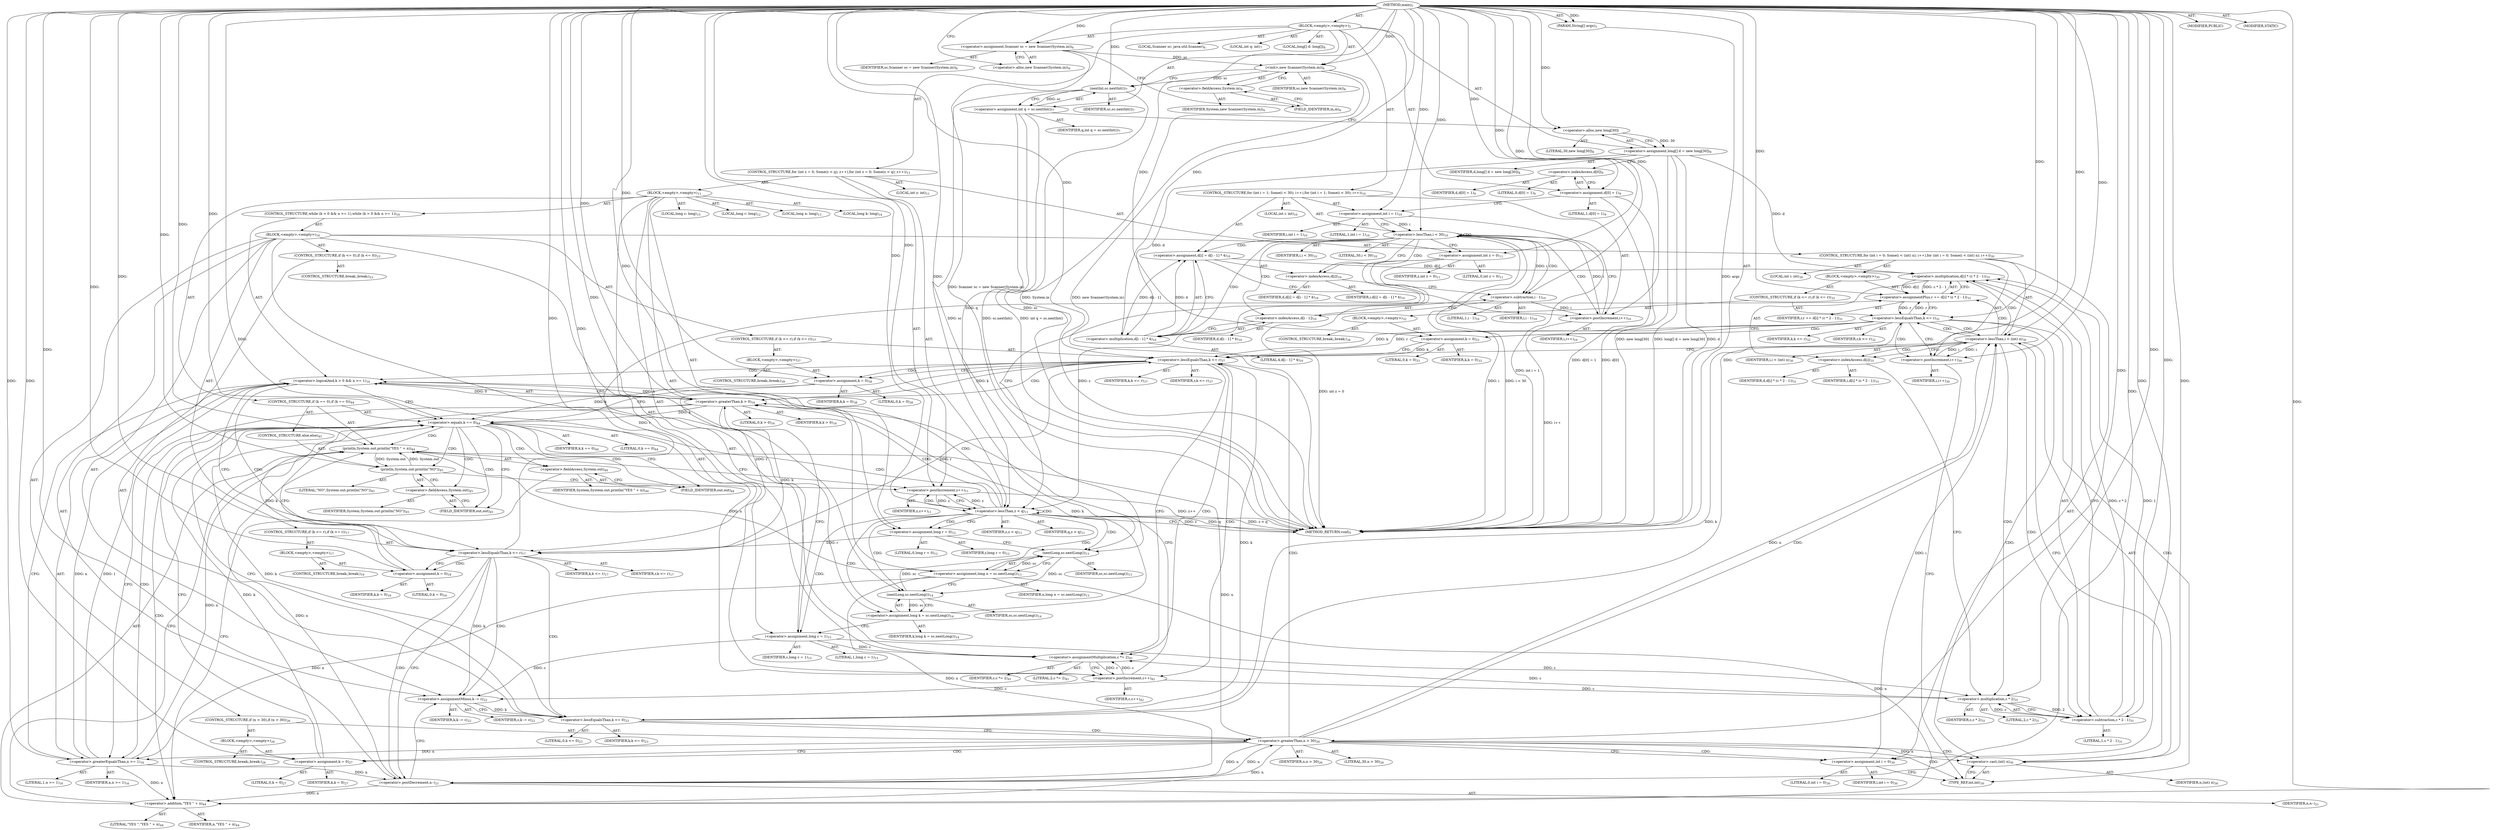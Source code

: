 digraph "main" {  
"19" [label = <(METHOD,main)<SUB>5</SUB>> ]
"20" [label = <(PARAM,String[] args)<SUB>5</SUB>> ]
"21" [label = <(BLOCK,&lt;empty&gt;,&lt;empty&gt;)<SUB>5</SUB>> ]
"4" [label = <(LOCAL,Scanner sc: java.util.Scanner)<SUB>6</SUB>> ]
"22" [label = <(&lt;operator&gt;.assignment,Scanner sc = new Scanner(System.in))<SUB>6</SUB>> ]
"23" [label = <(IDENTIFIER,sc,Scanner sc = new Scanner(System.in))<SUB>6</SUB>> ]
"24" [label = <(&lt;operator&gt;.alloc,new Scanner(System.in))<SUB>6</SUB>> ]
"25" [label = <(&lt;init&gt;,new Scanner(System.in))<SUB>6</SUB>> ]
"3" [label = <(IDENTIFIER,sc,new Scanner(System.in))<SUB>6</SUB>> ]
"26" [label = <(&lt;operator&gt;.fieldAccess,System.in)<SUB>6</SUB>> ]
"27" [label = <(IDENTIFIER,System,new Scanner(System.in))<SUB>6</SUB>> ]
"28" [label = <(FIELD_IDENTIFIER,in,in)<SUB>6</SUB>> ]
"29" [label = <(LOCAL,int q: int)<SUB>7</SUB>> ]
"30" [label = <(&lt;operator&gt;.assignment,int q = sc.nextInt())<SUB>7</SUB>> ]
"31" [label = <(IDENTIFIER,q,int q = sc.nextInt())<SUB>7</SUB>> ]
"32" [label = <(nextInt,sc.nextInt())<SUB>7</SUB>> ]
"33" [label = <(IDENTIFIER,sc,sc.nextInt())<SUB>7</SUB>> ]
"34" [label = <(LOCAL,long[] d: long[])<SUB>8</SUB>> ]
"35" [label = <(&lt;operator&gt;.assignment,long[] d = new long[30])<SUB>8</SUB>> ]
"36" [label = <(IDENTIFIER,d,long[] d = new long[30])<SUB>8</SUB>> ]
"37" [label = <(&lt;operator&gt;.alloc,new long[30])> ]
"38" [label = <(LITERAL,30,new long[30])<SUB>8</SUB>> ]
"39" [label = <(&lt;operator&gt;.assignment,d[0] = 1)<SUB>9</SUB>> ]
"40" [label = <(&lt;operator&gt;.indexAccess,d[0])<SUB>9</SUB>> ]
"41" [label = <(IDENTIFIER,d,d[0] = 1)<SUB>9</SUB>> ]
"42" [label = <(LITERAL,0,d[0] = 1)<SUB>9</SUB>> ]
"43" [label = <(LITERAL,1,d[0] = 1)<SUB>9</SUB>> ]
"44" [label = <(CONTROL_STRUCTURE,for (int i = 1; Some(i &lt; 30); i++),for (int i = 1; Some(i &lt; 30); i++))<SUB>10</SUB>> ]
"45" [label = <(LOCAL,int i: int)<SUB>10</SUB>> ]
"46" [label = <(&lt;operator&gt;.assignment,int i = 1)<SUB>10</SUB>> ]
"47" [label = <(IDENTIFIER,i,int i = 1)<SUB>10</SUB>> ]
"48" [label = <(LITERAL,1,int i = 1)<SUB>10</SUB>> ]
"49" [label = <(&lt;operator&gt;.lessThan,i &lt; 30)<SUB>10</SUB>> ]
"50" [label = <(IDENTIFIER,i,i &lt; 30)<SUB>10</SUB>> ]
"51" [label = <(LITERAL,30,i &lt; 30)<SUB>10</SUB>> ]
"52" [label = <(&lt;operator&gt;.postIncrement,i++)<SUB>10</SUB>> ]
"53" [label = <(IDENTIFIER,i,i++)<SUB>10</SUB>> ]
"54" [label = <(&lt;operator&gt;.assignment,d[i] = d[i - 1] * 4)<SUB>10</SUB>> ]
"55" [label = <(&lt;operator&gt;.indexAccess,d[i])<SUB>10</SUB>> ]
"56" [label = <(IDENTIFIER,d,d[i] = d[i - 1] * 4)<SUB>10</SUB>> ]
"57" [label = <(IDENTIFIER,i,d[i] = d[i - 1] * 4)<SUB>10</SUB>> ]
"58" [label = <(&lt;operator&gt;.multiplication,d[i - 1] * 4)<SUB>10</SUB>> ]
"59" [label = <(&lt;operator&gt;.indexAccess,d[i - 1])<SUB>10</SUB>> ]
"60" [label = <(IDENTIFIER,d,d[i - 1] * 4)<SUB>10</SUB>> ]
"61" [label = <(&lt;operator&gt;.subtraction,i - 1)<SUB>10</SUB>> ]
"62" [label = <(IDENTIFIER,i,i - 1)<SUB>10</SUB>> ]
"63" [label = <(LITERAL,1,i - 1)<SUB>10</SUB>> ]
"64" [label = <(LITERAL,4,d[i - 1] * 4)<SUB>10</SUB>> ]
"65" [label = <(CONTROL_STRUCTURE,for (int z = 0; Some(z &lt; q); z++),for (int z = 0; Some(z &lt; q); z++))<SUB>11</SUB>> ]
"66" [label = <(LOCAL,int z: int)<SUB>11</SUB>> ]
"67" [label = <(&lt;operator&gt;.assignment,int z = 0)<SUB>11</SUB>> ]
"68" [label = <(IDENTIFIER,z,int z = 0)<SUB>11</SUB>> ]
"69" [label = <(LITERAL,0,int z = 0)<SUB>11</SUB>> ]
"70" [label = <(&lt;operator&gt;.lessThan,z &lt; q)<SUB>11</SUB>> ]
"71" [label = <(IDENTIFIER,z,z &lt; q)<SUB>11</SUB>> ]
"72" [label = <(IDENTIFIER,q,z &lt; q)<SUB>11</SUB>> ]
"73" [label = <(&lt;operator&gt;.postIncrement,z++)<SUB>11</SUB>> ]
"74" [label = <(IDENTIFIER,z,z++)<SUB>11</SUB>> ]
"75" [label = <(BLOCK,&lt;empty&gt;,&lt;empty&gt;)<SUB>11</SUB>> ]
"76" [label = <(LOCAL,long r: long)<SUB>12</SUB>> ]
"77" [label = <(&lt;operator&gt;.assignment,long r = 0)<SUB>12</SUB>> ]
"78" [label = <(IDENTIFIER,r,long r = 0)<SUB>12</SUB>> ]
"79" [label = <(LITERAL,0,long r = 0)<SUB>12</SUB>> ]
"80" [label = <(LOCAL,long n: long)<SUB>13</SUB>> ]
"81" [label = <(&lt;operator&gt;.assignment,long n = sc.nextLong())<SUB>13</SUB>> ]
"82" [label = <(IDENTIFIER,n,long n = sc.nextLong())<SUB>13</SUB>> ]
"83" [label = <(nextLong,sc.nextLong())<SUB>13</SUB>> ]
"84" [label = <(IDENTIFIER,sc,sc.nextLong())<SUB>13</SUB>> ]
"85" [label = <(LOCAL,long k: long)<SUB>14</SUB>> ]
"86" [label = <(&lt;operator&gt;.assignment,long k = sc.nextLong())<SUB>14</SUB>> ]
"87" [label = <(IDENTIFIER,k,long k = sc.nextLong())<SUB>14</SUB>> ]
"88" [label = <(nextLong,sc.nextLong())<SUB>14</SUB>> ]
"89" [label = <(IDENTIFIER,sc,sc.nextLong())<SUB>14</SUB>> ]
"90" [label = <(LOCAL,long c: long)<SUB>15</SUB>> ]
"91" [label = <(&lt;operator&gt;.assignment,long c = 1)<SUB>15</SUB>> ]
"92" [label = <(IDENTIFIER,c,long c = 1)<SUB>15</SUB>> ]
"93" [label = <(LITERAL,1,long c = 1)<SUB>15</SUB>> ]
"94" [label = <(CONTROL_STRUCTURE,while (k &gt; 0 &amp;&amp; n &gt;= 1),while (k &gt; 0 &amp;&amp; n &gt;= 1))<SUB>16</SUB>> ]
"95" [label = <(&lt;operator&gt;.logicalAnd,k &gt; 0 &amp;&amp; n &gt;= 1)<SUB>16</SUB>> ]
"96" [label = <(&lt;operator&gt;.greaterThan,k &gt; 0)<SUB>16</SUB>> ]
"97" [label = <(IDENTIFIER,k,k &gt; 0)<SUB>16</SUB>> ]
"98" [label = <(LITERAL,0,k &gt; 0)<SUB>16</SUB>> ]
"99" [label = <(&lt;operator&gt;.greaterEqualsThan,n &gt;= 1)<SUB>16</SUB>> ]
"100" [label = <(IDENTIFIER,n,n &gt;= 1)<SUB>16</SUB>> ]
"101" [label = <(LITERAL,1,n &gt;= 1)<SUB>16</SUB>> ]
"102" [label = <(BLOCK,&lt;empty&gt;,&lt;empty&gt;)<SUB>16</SUB>> ]
"103" [label = <(CONTROL_STRUCTURE,if (k &lt;= r),if (k &lt;= r))<SUB>17</SUB>> ]
"104" [label = <(&lt;operator&gt;.lessEqualsThan,k &lt;= r)<SUB>17</SUB>> ]
"105" [label = <(IDENTIFIER,k,k &lt;= r)<SUB>17</SUB>> ]
"106" [label = <(IDENTIFIER,r,k &lt;= r)<SUB>17</SUB>> ]
"107" [label = <(BLOCK,&lt;empty&gt;,&lt;empty&gt;)<SUB>17</SUB>> ]
"108" [label = <(&lt;operator&gt;.assignment,k = 0)<SUB>18</SUB>> ]
"109" [label = <(IDENTIFIER,k,k = 0)<SUB>18</SUB>> ]
"110" [label = <(LITERAL,0,k = 0)<SUB>18</SUB>> ]
"111" [label = <(CONTROL_STRUCTURE,break;,break;)<SUB>19</SUB>> ]
"112" [label = <(&lt;operator&gt;.postDecrement,n--)<SUB>21</SUB>> ]
"113" [label = <(IDENTIFIER,n,n--)<SUB>21</SUB>> ]
"114" [label = <(&lt;operator&gt;.assignmentMinus,k -= c)<SUB>22</SUB>> ]
"115" [label = <(IDENTIFIER,k,k -= c)<SUB>22</SUB>> ]
"116" [label = <(IDENTIFIER,c,k -= c)<SUB>22</SUB>> ]
"117" [label = <(CONTROL_STRUCTURE,if (k &lt;= 0),if (k &lt;= 0))<SUB>23</SUB>> ]
"118" [label = <(&lt;operator&gt;.lessEqualsThan,k &lt;= 0)<SUB>23</SUB>> ]
"119" [label = <(IDENTIFIER,k,k &lt;= 0)<SUB>23</SUB>> ]
"120" [label = <(LITERAL,0,k &lt;= 0)<SUB>23</SUB>> ]
"121" [label = <(CONTROL_STRUCTURE,break;,break;)<SUB>23</SUB>> ]
"122" [label = <(CONTROL_STRUCTURE,if (n &gt; 30),if (n &gt; 30))<SUB>26</SUB>> ]
"123" [label = <(&lt;operator&gt;.greaterThan,n &gt; 30)<SUB>26</SUB>> ]
"124" [label = <(IDENTIFIER,n,n &gt; 30)<SUB>26</SUB>> ]
"125" [label = <(LITERAL,30,n &gt; 30)<SUB>26</SUB>> ]
"126" [label = <(BLOCK,&lt;empty&gt;,&lt;empty&gt;)<SUB>26</SUB>> ]
"127" [label = <(&lt;operator&gt;.assignment,k = 0)<SUB>27</SUB>> ]
"128" [label = <(IDENTIFIER,k,k = 0)<SUB>27</SUB>> ]
"129" [label = <(LITERAL,0,k = 0)<SUB>27</SUB>> ]
"130" [label = <(CONTROL_STRUCTURE,break;,break;)<SUB>28</SUB>> ]
"131" [label = <(CONTROL_STRUCTURE,for (int i = 0; Some(i &lt; (int) n); i++),for (int i = 0; Some(i &lt; (int) n); i++))<SUB>30</SUB>> ]
"132" [label = <(LOCAL,int i: int)<SUB>30</SUB>> ]
"133" [label = <(&lt;operator&gt;.assignment,int i = 0)<SUB>30</SUB>> ]
"134" [label = <(IDENTIFIER,i,int i = 0)<SUB>30</SUB>> ]
"135" [label = <(LITERAL,0,int i = 0)<SUB>30</SUB>> ]
"136" [label = <(&lt;operator&gt;.lessThan,i &lt; (int) n)<SUB>30</SUB>> ]
"137" [label = <(IDENTIFIER,i,i &lt; (int) n)<SUB>30</SUB>> ]
"138" [label = <(&lt;operator&gt;.cast,(int) n)<SUB>30</SUB>> ]
"139" [label = <(TYPE_REF,int,int)<SUB>30</SUB>> ]
"140" [label = <(IDENTIFIER,n,(int) n)<SUB>30</SUB>> ]
"141" [label = <(&lt;operator&gt;.postIncrement,i++)<SUB>30</SUB>> ]
"142" [label = <(IDENTIFIER,i,i++)<SUB>30</SUB>> ]
"143" [label = <(BLOCK,&lt;empty&gt;,&lt;empty&gt;)<SUB>30</SUB>> ]
"144" [label = <(&lt;operator&gt;.assignmentPlus,r += d[i] * (c * 2 - 1))<SUB>31</SUB>> ]
"145" [label = <(IDENTIFIER,r,r += d[i] * (c * 2 - 1))<SUB>31</SUB>> ]
"146" [label = <(&lt;operator&gt;.multiplication,d[i] * (c * 2 - 1))<SUB>31</SUB>> ]
"147" [label = <(&lt;operator&gt;.indexAccess,d[i])<SUB>31</SUB>> ]
"148" [label = <(IDENTIFIER,d,d[i] * (c * 2 - 1))<SUB>31</SUB>> ]
"149" [label = <(IDENTIFIER,i,d[i] * (c * 2 - 1))<SUB>31</SUB>> ]
"150" [label = <(&lt;operator&gt;.subtraction,c * 2 - 1)<SUB>31</SUB>> ]
"151" [label = <(&lt;operator&gt;.multiplication,c * 2)<SUB>31</SUB>> ]
"152" [label = <(IDENTIFIER,c,c * 2)<SUB>31</SUB>> ]
"153" [label = <(LITERAL,2,c * 2)<SUB>31</SUB>> ]
"154" [label = <(LITERAL,1,c * 2 - 1)<SUB>31</SUB>> ]
"155" [label = <(CONTROL_STRUCTURE,if (k &lt;= r),if (k &lt;= r))<SUB>32</SUB>> ]
"156" [label = <(&lt;operator&gt;.lessEqualsThan,k &lt;= r)<SUB>32</SUB>> ]
"157" [label = <(IDENTIFIER,k,k &lt;= r)<SUB>32</SUB>> ]
"158" [label = <(IDENTIFIER,r,k &lt;= r)<SUB>32</SUB>> ]
"159" [label = <(BLOCK,&lt;empty&gt;,&lt;empty&gt;)<SUB>32</SUB>> ]
"160" [label = <(&lt;operator&gt;.assignment,k = 0)<SUB>33</SUB>> ]
"161" [label = <(IDENTIFIER,k,k = 0)<SUB>33</SUB>> ]
"162" [label = <(LITERAL,0,k = 0)<SUB>33</SUB>> ]
"163" [label = <(CONTROL_STRUCTURE,break;,break;)<SUB>34</SUB>> ]
"164" [label = <(CONTROL_STRUCTURE,if (k &lt;= r),if (k &lt;= r))<SUB>37</SUB>> ]
"165" [label = <(&lt;operator&gt;.lessEqualsThan,k &lt;= r)<SUB>37</SUB>> ]
"166" [label = <(IDENTIFIER,k,k &lt;= r)<SUB>37</SUB>> ]
"167" [label = <(IDENTIFIER,r,k &lt;= r)<SUB>37</SUB>> ]
"168" [label = <(BLOCK,&lt;empty&gt;,&lt;empty&gt;)<SUB>37</SUB>> ]
"169" [label = <(&lt;operator&gt;.assignment,k = 0)<SUB>38</SUB>> ]
"170" [label = <(IDENTIFIER,k,k = 0)<SUB>38</SUB>> ]
"171" [label = <(LITERAL,0,k = 0)<SUB>38</SUB>> ]
"172" [label = <(CONTROL_STRUCTURE,break;,break;)<SUB>39</SUB>> ]
"173" [label = <(&lt;operator&gt;.assignmentMultiplication,c *= 2)<SUB>41</SUB>> ]
"174" [label = <(IDENTIFIER,c,c *= 2)<SUB>41</SUB>> ]
"175" [label = <(LITERAL,2,c *= 2)<SUB>41</SUB>> ]
"176" [label = <(&lt;operator&gt;.postIncrement,c++)<SUB>42</SUB>> ]
"177" [label = <(IDENTIFIER,c,c++)<SUB>42</SUB>> ]
"178" [label = <(CONTROL_STRUCTURE,if (k == 0),if (k == 0))<SUB>44</SUB>> ]
"179" [label = <(&lt;operator&gt;.equals,k == 0)<SUB>44</SUB>> ]
"180" [label = <(IDENTIFIER,k,k == 0)<SUB>44</SUB>> ]
"181" [label = <(LITERAL,0,k == 0)<SUB>44</SUB>> ]
"182" [label = <(println,System.out.println(&quot;YES &quot; + n))<SUB>44</SUB>> ]
"183" [label = <(&lt;operator&gt;.fieldAccess,System.out)<SUB>44</SUB>> ]
"184" [label = <(IDENTIFIER,System,System.out.println(&quot;YES &quot; + n))<SUB>44</SUB>> ]
"185" [label = <(FIELD_IDENTIFIER,out,out)<SUB>44</SUB>> ]
"186" [label = <(&lt;operator&gt;.addition,&quot;YES &quot; + n)<SUB>44</SUB>> ]
"187" [label = <(LITERAL,&quot;YES &quot;,&quot;YES &quot; + n)<SUB>44</SUB>> ]
"188" [label = <(IDENTIFIER,n,&quot;YES &quot; + n)<SUB>44</SUB>> ]
"189" [label = <(CONTROL_STRUCTURE,else,else)<SUB>45</SUB>> ]
"190" [label = <(println,System.out.println(&quot;NO&quot;))<SUB>45</SUB>> ]
"191" [label = <(&lt;operator&gt;.fieldAccess,System.out)<SUB>45</SUB>> ]
"192" [label = <(IDENTIFIER,System,System.out.println(&quot;NO&quot;))<SUB>45</SUB>> ]
"193" [label = <(FIELD_IDENTIFIER,out,out)<SUB>45</SUB>> ]
"194" [label = <(LITERAL,&quot;NO&quot;,System.out.println(&quot;NO&quot;))<SUB>45</SUB>> ]
"195" [label = <(MODIFIER,PUBLIC)> ]
"196" [label = <(MODIFIER,STATIC)> ]
"197" [label = <(METHOD_RETURN,void)<SUB>5</SUB>> ]
  "19" -> "20"  [ label = "AST: "] 
  "19" -> "21"  [ label = "AST: "] 
  "19" -> "195"  [ label = "AST: "] 
  "19" -> "196"  [ label = "AST: "] 
  "19" -> "197"  [ label = "AST: "] 
  "21" -> "4"  [ label = "AST: "] 
  "21" -> "22"  [ label = "AST: "] 
  "21" -> "25"  [ label = "AST: "] 
  "21" -> "29"  [ label = "AST: "] 
  "21" -> "30"  [ label = "AST: "] 
  "21" -> "34"  [ label = "AST: "] 
  "21" -> "35"  [ label = "AST: "] 
  "21" -> "39"  [ label = "AST: "] 
  "21" -> "44"  [ label = "AST: "] 
  "21" -> "65"  [ label = "AST: "] 
  "22" -> "23"  [ label = "AST: "] 
  "22" -> "24"  [ label = "AST: "] 
  "25" -> "3"  [ label = "AST: "] 
  "25" -> "26"  [ label = "AST: "] 
  "26" -> "27"  [ label = "AST: "] 
  "26" -> "28"  [ label = "AST: "] 
  "30" -> "31"  [ label = "AST: "] 
  "30" -> "32"  [ label = "AST: "] 
  "32" -> "33"  [ label = "AST: "] 
  "35" -> "36"  [ label = "AST: "] 
  "35" -> "37"  [ label = "AST: "] 
  "37" -> "38"  [ label = "AST: "] 
  "39" -> "40"  [ label = "AST: "] 
  "39" -> "43"  [ label = "AST: "] 
  "40" -> "41"  [ label = "AST: "] 
  "40" -> "42"  [ label = "AST: "] 
  "44" -> "45"  [ label = "AST: "] 
  "44" -> "46"  [ label = "AST: "] 
  "44" -> "49"  [ label = "AST: "] 
  "44" -> "52"  [ label = "AST: "] 
  "44" -> "54"  [ label = "AST: "] 
  "46" -> "47"  [ label = "AST: "] 
  "46" -> "48"  [ label = "AST: "] 
  "49" -> "50"  [ label = "AST: "] 
  "49" -> "51"  [ label = "AST: "] 
  "52" -> "53"  [ label = "AST: "] 
  "54" -> "55"  [ label = "AST: "] 
  "54" -> "58"  [ label = "AST: "] 
  "55" -> "56"  [ label = "AST: "] 
  "55" -> "57"  [ label = "AST: "] 
  "58" -> "59"  [ label = "AST: "] 
  "58" -> "64"  [ label = "AST: "] 
  "59" -> "60"  [ label = "AST: "] 
  "59" -> "61"  [ label = "AST: "] 
  "61" -> "62"  [ label = "AST: "] 
  "61" -> "63"  [ label = "AST: "] 
  "65" -> "66"  [ label = "AST: "] 
  "65" -> "67"  [ label = "AST: "] 
  "65" -> "70"  [ label = "AST: "] 
  "65" -> "73"  [ label = "AST: "] 
  "65" -> "75"  [ label = "AST: "] 
  "67" -> "68"  [ label = "AST: "] 
  "67" -> "69"  [ label = "AST: "] 
  "70" -> "71"  [ label = "AST: "] 
  "70" -> "72"  [ label = "AST: "] 
  "73" -> "74"  [ label = "AST: "] 
  "75" -> "76"  [ label = "AST: "] 
  "75" -> "77"  [ label = "AST: "] 
  "75" -> "80"  [ label = "AST: "] 
  "75" -> "81"  [ label = "AST: "] 
  "75" -> "85"  [ label = "AST: "] 
  "75" -> "86"  [ label = "AST: "] 
  "75" -> "90"  [ label = "AST: "] 
  "75" -> "91"  [ label = "AST: "] 
  "75" -> "94"  [ label = "AST: "] 
  "75" -> "178"  [ label = "AST: "] 
  "77" -> "78"  [ label = "AST: "] 
  "77" -> "79"  [ label = "AST: "] 
  "81" -> "82"  [ label = "AST: "] 
  "81" -> "83"  [ label = "AST: "] 
  "83" -> "84"  [ label = "AST: "] 
  "86" -> "87"  [ label = "AST: "] 
  "86" -> "88"  [ label = "AST: "] 
  "88" -> "89"  [ label = "AST: "] 
  "91" -> "92"  [ label = "AST: "] 
  "91" -> "93"  [ label = "AST: "] 
  "94" -> "95"  [ label = "AST: "] 
  "94" -> "102"  [ label = "AST: "] 
  "95" -> "96"  [ label = "AST: "] 
  "95" -> "99"  [ label = "AST: "] 
  "96" -> "97"  [ label = "AST: "] 
  "96" -> "98"  [ label = "AST: "] 
  "99" -> "100"  [ label = "AST: "] 
  "99" -> "101"  [ label = "AST: "] 
  "102" -> "103"  [ label = "AST: "] 
  "102" -> "112"  [ label = "AST: "] 
  "102" -> "114"  [ label = "AST: "] 
  "102" -> "117"  [ label = "AST: "] 
  "102" -> "122"  [ label = "AST: "] 
  "102" -> "131"  [ label = "AST: "] 
  "102" -> "164"  [ label = "AST: "] 
  "102" -> "173"  [ label = "AST: "] 
  "102" -> "176"  [ label = "AST: "] 
  "103" -> "104"  [ label = "AST: "] 
  "103" -> "107"  [ label = "AST: "] 
  "104" -> "105"  [ label = "AST: "] 
  "104" -> "106"  [ label = "AST: "] 
  "107" -> "108"  [ label = "AST: "] 
  "107" -> "111"  [ label = "AST: "] 
  "108" -> "109"  [ label = "AST: "] 
  "108" -> "110"  [ label = "AST: "] 
  "112" -> "113"  [ label = "AST: "] 
  "114" -> "115"  [ label = "AST: "] 
  "114" -> "116"  [ label = "AST: "] 
  "117" -> "118"  [ label = "AST: "] 
  "117" -> "121"  [ label = "AST: "] 
  "118" -> "119"  [ label = "AST: "] 
  "118" -> "120"  [ label = "AST: "] 
  "122" -> "123"  [ label = "AST: "] 
  "122" -> "126"  [ label = "AST: "] 
  "123" -> "124"  [ label = "AST: "] 
  "123" -> "125"  [ label = "AST: "] 
  "126" -> "127"  [ label = "AST: "] 
  "126" -> "130"  [ label = "AST: "] 
  "127" -> "128"  [ label = "AST: "] 
  "127" -> "129"  [ label = "AST: "] 
  "131" -> "132"  [ label = "AST: "] 
  "131" -> "133"  [ label = "AST: "] 
  "131" -> "136"  [ label = "AST: "] 
  "131" -> "141"  [ label = "AST: "] 
  "131" -> "143"  [ label = "AST: "] 
  "133" -> "134"  [ label = "AST: "] 
  "133" -> "135"  [ label = "AST: "] 
  "136" -> "137"  [ label = "AST: "] 
  "136" -> "138"  [ label = "AST: "] 
  "138" -> "139"  [ label = "AST: "] 
  "138" -> "140"  [ label = "AST: "] 
  "141" -> "142"  [ label = "AST: "] 
  "143" -> "144"  [ label = "AST: "] 
  "143" -> "155"  [ label = "AST: "] 
  "144" -> "145"  [ label = "AST: "] 
  "144" -> "146"  [ label = "AST: "] 
  "146" -> "147"  [ label = "AST: "] 
  "146" -> "150"  [ label = "AST: "] 
  "147" -> "148"  [ label = "AST: "] 
  "147" -> "149"  [ label = "AST: "] 
  "150" -> "151"  [ label = "AST: "] 
  "150" -> "154"  [ label = "AST: "] 
  "151" -> "152"  [ label = "AST: "] 
  "151" -> "153"  [ label = "AST: "] 
  "155" -> "156"  [ label = "AST: "] 
  "155" -> "159"  [ label = "AST: "] 
  "156" -> "157"  [ label = "AST: "] 
  "156" -> "158"  [ label = "AST: "] 
  "159" -> "160"  [ label = "AST: "] 
  "159" -> "163"  [ label = "AST: "] 
  "160" -> "161"  [ label = "AST: "] 
  "160" -> "162"  [ label = "AST: "] 
  "164" -> "165"  [ label = "AST: "] 
  "164" -> "168"  [ label = "AST: "] 
  "165" -> "166"  [ label = "AST: "] 
  "165" -> "167"  [ label = "AST: "] 
  "168" -> "169"  [ label = "AST: "] 
  "168" -> "172"  [ label = "AST: "] 
  "169" -> "170"  [ label = "AST: "] 
  "169" -> "171"  [ label = "AST: "] 
  "173" -> "174"  [ label = "AST: "] 
  "173" -> "175"  [ label = "AST: "] 
  "176" -> "177"  [ label = "AST: "] 
  "178" -> "179"  [ label = "AST: "] 
  "178" -> "182"  [ label = "AST: "] 
  "178" -> "189"  [ label = "AST: "] 
  "179" -> "180"  [ label = "AST: "] 
  "179" -> "181"  [ label = "AST: "] 
  "182" -> "183"  [ label = "AST: "] 
  "182" -> "186"  [ label = "AST: "] 
  "183" -> "184"  [ label = "AST: "] 
  "183" -> "185"  [ label = "AST: "] 
  "186" -> "187"  [ label = "AST: "] 
  "186" -> "188"  [ label = "AST: "] 
  "189" -> "190"  [ label = "AST: "] 
  "190" -> "191"  [ label = "AST: "] 
  "190" -> "194"  [ label = "AST: "] 
  "191" -> "192"  [ label = "AST: "] 
  "191" -> "193"  [ label = "AST: "] 
  "22" -> "28"  [ label = "CFG: "] 
  "25" -> "32"  [ label = "CFG: "] 
  "30" -> "37"  [ label = "CFG: "] 
  "35" -> "40"  [ label = "CFG: "] 
  "39" -> "46"  [ label = "CFG: "] 
  "24" -> "22"  [ label = "CFG: "] 
  "26" -> "25"  [ label = "CFG: "] 
  "32" -> "30"  [ label = "CFG: "] 
  "37" -> "35"  [ label = "CFG: "] 
  "40" -> "39"  [ label = "CFG: "] 
  "46" -> "49"  [ label = "CFG: "] 
  "49" -> "55"  [ label = "CFG: "] 
  "49" -> "67"  [ label = "CFG: "] 
  "52" -> "49"  [ label = "CFG: "] 
  "54" -> "52"  [ label = "CFG: "] 
  "67" -> "70"  [ label = "CFG: "] 
  "70" -> "197"  [ label = "CFG: "] 
  "70" -> "77"  [ label = "CFG: "] 
  "73" -> "70"  [ label = "CFG: "] 
  "28" -> "26"  [ label = "CFG: "] 
  "55" -> "61"  [ label = "CFG: "] 
  "58" -> "54"  [ label = "CFG: "] 
  "77" -> "83"  [ label = "CFG: "] 
  "81" -> "88"  [ label = "CFG: "] 
  "86" -> "91"  [ label = "CFG: "] 
  "91" -> "96"  [ label = "CFG: "] 
  "59" -> "58"  [ label = "CFG: "] 
  "83" -> "81"  [ label = "CFG: "] 
  "88" -> "86"  [ label = "CFG: "] 
  "95" -> "104"  [ label = "CFG: "] 
  "95" -> "179"  [ label = "CFG: "] 
  "179" -> "185"  [ label = "CFG: "] 
  "179" -> "193"  [ label = "CFG: "] 
  "182" -> "73"  [ label = "CFG: "] 
  "61" -> "59"  [ label = "CFG: "] 
  "96" -> "95"  [ label = "CFG: "] 
  "96" -> "99"  [ label = "CFG: "] 
  "99" -> "95"  [ label = "CFG: "] 
  "112" -> "114"  [ label = "CFG: "] 
  "114" -> "118"  [ label = "CFG: "] 
  "173" -> "176"  [ label = "CFG: "] 
  "176" -> "96"  [ label = "CFG: "] 
  "183" -> "186"  [ label = "CFG: "] 
  "186" -> "182"  [ label = "CFG: "] 
  "190" -> "73"  [ label = "CFG: "] 
  "104" -> "108"  [ label = "CFG: "] 
  "104" -> "112"  [ label = "CFG: "] 
  "118" -> "179"  [ label = "CFG: "] 
  "118" -> "123"  [ label = "CFG: "] 
  "123" -> "127"  [ label = "CFG: "] 
  "123" -> "133"  [ label = "CFG: "] 
  "133" -> "139"  [ label = "CFG: "] 
  "136" -> "147"  [ label = "CFG: "] 
  "136" -> "165"  [ label = "CFG: "] 
  "141" -> "139"  [ label = "CFG: "] 
  "165" -> "169"  [ label = "CFG: "] 
  "165" -> "173"  [ label = "CFG: "] 
  "185" -> "183"  [ label = "CFG: "] 
  "191" -> "190"  [ label = "CFG: "] 
  "108" -> "179"  [ label = "CFG: "] 
  "127" -> "179"  [ label = "CFG: "] 
  "138" -> "136"  [ label = "CFG: "] 
  "144" -> "156"  [ label = "CFG: "] 
  "169" -> "179"  [ label = "CFG: "] 
  "193" -> "191"  [ label = "CFG: "] 
  "139" -> "138"  [ label = "CFG: "] 
  "146" -> "144"  [ label = "CFG: "] 
  "156" -> "160"  [ label = "CFG: "] 
  "156" -> "141"  [ label = "CFG: "] 
  "147" -> "151"  [ label = "CFG: "] 
  "150" -> "146"  [ label = "CFG: "] 
  "160" -> "165"  [ label = "CFG: "] 
  "151" -> "150"  [ label = "CFG: "] 
  "19" -> "24"  [ label = "CFG: "] 
  "20" -> "197"  [ label = "DDG: args"] 
  "22" -> "197"  [ label = "DDG: Scanner sc = new Scanner(System.in)"] 
  "25" -> "197"  [ label = "DDG: System.in"] 
  "25" -> "197"  [ label = "DDG: new Scanner(System.in)"] 
  "32" -> "197"  [ label = "DDG: sc"] 
  "30" -> "197"  [ label = "DDG: sc.nextInt()"] 
  "30" -> "197"  [ label = "DDG: int q = sc.nextInt()"] 
  "35" -> "197"  [ label = "DDG: d"] 
  "35" -> "197"  [ label = "DDG: new long[30]"] 
  "35" -> "197"  [ label = "DDG: long[] d = new long[30]"] 
  "39" -> "197"  [ label = "DDG: d[0]"] 
  "39" -> "197"  [ label = "DDG: d[0] = 1"] 
  "46" -> "197"  [ label = "DDG: int i = 1"] 
  "49" -> "197"  [ label = "DDG: i"] 
  "49" -> "197"  [ label = "DDG: i &lt; 30"] 
  "67" -> "197"  [ label = "DDG: int z = 0"] 
  "70" -> "197"  [ label = "DDG: z"] 
  "70" -> "197"  [ label = "DDG: q"] 
  "70" -> "197"  [ label = "DDG: z &lt; q"] 
  "73" -> "197"  [ label = "DDG: z++"] 
  "52" -> "197"  [ label = "DDG: i++"] 
  "19" -> "20"  [ label = "DDG: "] 
  "19" -> "22"  [ label = "DDG: "] 
  "32" -> "30"  [ label = "DDG: sc"] 
  "37" -> "35"  [ label = "DDG: 30"] 
  "19" -> "39"  [ label = "DDG: "] 
  "22" -> "25"  [ label = "DDG: sc"] 
  "19" -> "25"  [ label = "DDG: "] 
  "19" -> "46"  [ label = "DDG: "] 
  "58" -> "54"  [ label = "DDG: d[i - 1]"] 
  "58" -> "54"  [ label = "DDG: 4"] 
  "19" -> "67"  [ label = "DDG: "] 
  "25" -> "32"  [ label = "DDG: sc"] 
  "19" -> "32"  [ label = "DDG: "] 
  "19" -> "37"  [ label = "DDG: "] 
  "46" -> "49"  [ label = "DDG: i"] 
  "52" -> "49"  [ label = "DDG: i"] 
  "19" -> "49"  [ label = "DDG: "] 
  "61" -> "52"  [ label = "DDG: i"] 
  "19" -> "52"  [ label = "DDG: "] 
  "67" -> "70"  [ label = "DDG: z"] 
  "73" -> "70"  [ label = "DDG: z"] 
  "19" -> "70"  [ label = "DDG: "] 
  "30" -> "70"  [ label = "DDG: q"] 
  "70" -> "73"  [ label = "DDG: z"] 
  "19" -> "73"  [ label = "DDG: "] 
  "19" -> "77"  [ label = "DDG: "] 
  "83" -> "81"  [ label = "DDG: sc"] 
  "88" -> "86"  [ label = "DDG: sc"] 
  "19" -> "91"  [ label = "DDG: "] 
  "35" -> "58"  [ label = "DDG: d"] 
  "19" -> "58"  [ label = "DDG: "] 
  "32" -> "83"  [ label = "DDG: sc"] 
  "88" -> "83"  [ label = "DDG: sc"] 
  "19" -> "83"  [ label = "DDG: "] 
  "83" -> "88"  [ label = "DDG: sc"] 
  "19" -> "88"  [ label = "DDG: "] 
  "96" -> "95"  [ label = "DDG: k"] 
  "96" -> "95"  [ label = "DDG: 0"] 
  "99" -> "95"  [ label = "DDG: n"] 
  "99" -> "95"  [ label = "DDG: 1"] 
  "91" -> "114"  [ label = "DDG: c"] 
  "176" -> "114"  [ label = "DDG: c"] 
  "19" -> "114"  [ label = "DDG: "] 
  "19" -> "173"  [ label = "DDG: "] 
  "96" -> "179"  [ label = "DDG: k"] 
  "118" -> "179"  [ label = "DDG: k"] 
  "169" -> "179"  [ label = "DDG: k"] 
  "127" -> "179"  [ label = "DDG: k"] 
  "108" -> "179"  [ label = "DDG: k"] 
  "19" -> "179"  [ label = "DDG: "] 
  "190" -> "182"  [ label = "DDG: System.out"] 
  "19" -> "182"  [ label = "DDG: "] 
  "81" -> "182"  [ label = "DDG: n"] 
  "99" -> "182"  [ label = "DDG: n"] 
  "112" -> "182"  [ label = "DDG: n"] 
  "123" -> "182"  [ label = "DDG: n"] 
  "49" -> "61"  [ label = "DDG: i"] 
  "19" -> "61"  [ label = "DDG: "] 
  "86" -> "96"  [ label = "DDG: k"] 
  "165" -> "96"  [ label = "DDG: k"] 
  "19" -> "96"  [ label = "DDG: "] 
  "81" -> "99"  [ label = "DDG: n"] 
  "19" -> "99"  [ label = "DDG: "] 
  "123" -> "99"  [ label = "DDG: n"] 
  "81" -> "112"  [ label = "DDG: n"] 
  "99" -> "112"  [ label = "DDG: n"] 
  "19" -> "112"  [ label = "DDG: "] 
  "123" -> "112"  [ label = "DDG: n"] 
  "104" -> "114"  [ label = "DDG: k"] 
  "19" -> "133"  [ label = "DDG: "] 
  "151" -> "173"  [ label = "DDG: c"] 
  "91" -> "173"  [ label = "DDG: c"] 
  "176" -> "173"  [ label = "DDG: c"] 
  "173" -> "176"  [ label = "DDG: c"] 
  "19" -> "176"  [ label = "DDG: "] 
  "19" -> "186"  [ label = "DDG: "] 
  "81" -> "186"  [ label = "DDG: n"] 
  "99" -> "186"  [ label = "DDG: n"] 
  "112" -> "186"  [ label = "DDG: n"] 
  "123" -> "186"  [ label = "DDG: n"] 
  "182" -> "190"  [ label = "DDG: System.out"] 
  "19" -> "190"  [ label = "DDG: "] 
  "96" -> "104"  [ label = "DDG: k"] 
  "19" -> "104"  [ label = "DDG: "] 
  "77" -> "104"  [ label = "DDG: r"] 
  "165" -> "104"  [ label = "DDG: r"] 
  "19" -> "108"  [ label = "DDG: "] 
  "114" -> "118"  [ label = "DDG: k"] 
  "19" -> "118"  [ label = "DDG: "] 
  "112" -> "123"  [ label = "DDG: n"] 
  "19" -> "123"  [ label = "DDG: "] 
  "19" -> "127"  [ label = "DDG: "] 
  "133" -> "136"  [ label = "DDG: i"] 
  "141" -> "136"  [ label = "DDG: i"] 
  "19" -> "136"  [ label = "DDG: "] 
  "123" -> "136"  [ label = "DDG: n"] 
  "136" -> "141"  [ label = "DDG: i"] 
  "19" -> "141"  [ label = "DDG: "] 
  "146" -> "144"  [ label = "DDG: d[i]"] 
  "146" -> "144"  [ label = "DDG: c * 2 - 1"] 
  "118" -> "165"  [ label = "DDG: k"] 
  "156" -> "165"  [ label = "DDG: k"] 
  "160" -> "165"  [ label = "DDG: k"] 
  "19" -> "165"  [ label = "DDG: "] 
  "104" -> "165"  [ label = "DDG: r"] 
  "156" -> "165"  [ label = "DDG: r"] 
  "19" -> "169"  [ label = "DDG: "] 
  "19" -> "138"  [ label = "DDG: "] 
  "123" -> "138"  [ label = "DDG: n"] 
  "104" -> "144"  [ label = "DDG: r"] 
  "156" -> "144"  [ label = "DDG: r"] 
  "19" -> "144"  [ label = "DDG: "] 
  "35" -> "146"  [ label = "DDG: d"] 
  "54" -> "146"  [ label = "DDG: d[i]"] 
  "150" -> "146"  [ label = "DDG: c * 2"] 
  "150" -> "146"  [ label = "DDG: 1"] 
  "118" -> "156"  [ label = "DDG: k"] 
  "19" -> "156"  [ label = "DDG: "] 
  "144" -> "156"  [ label = "DDG: r"] 
  "19" -> "160"  [ label = "DDG: "] 
  "151" -> "150"  [ label = "DDG: c"] 
  "151" -> "150"  [ label = "DDG: 2"] 
  "19" -> "150"  [ label = "DDG: "] 
  "19" -> "151"  [ label = "DDG: "] 
  "91" -> "151"  [ label = "DDG: c"] 
  "176" -> "151"  [ label = "DDG: c"] 
  "49" -> "52"  [ label = "CDG: "] 
  "49" -> "59"  [ label = "CDG: "] 
  "49" -> "54"  [ label = "CDG: "] 
  "49" -> "58"  [ label = "CDG: "] 
  "49" -> "61"  [ label = "CDG: "] 
  "49" -> "49"  [ label = "CDG: "] 
  "49" -> "55"  [ label = "CDG: "] 
  "70" -> "73"  [ label = "CDG: "] 
  "70" -> "96"  [ label = "CDG: "] 
  "70" -> "77"  [ label = "CDG: "] 
  "70" -> "81"  [ label = "CDG: "] 
  "70" -> "179"  [ label = "CDG: "] 
  "70" -> "95"  [ label = "CDG: "] 
  "70" -> "91"  [ label = "CDG: "] 
  "70" -> "88"  [ label = "CDG: "] 
  "70" -> "70"  [ label = "CDG: "] 
  "70" -> "86"  [ label = "CDG: "] 
  "70" -> "83"  [ label = "CDG: "] 
  "95" -> "104"  [ label = "CDG: "] 
  "179" -> "185"  [ label = "CDG: "] 
  "179" -> "191"  [ label = "CDG: "] 
  "179" -> "190"  [ label = "CDG: "] 
  "179" -> "182"  [ label = "CDG: "] 
  "179" -> "186"  [ label = "CDG: "] 
  "179" -> "183"  [ label = "CDG: "] 
  "179" -> "193"  [ label = "CDG: "] 
  "96" -> "99"  [ label = "CDG: "] 
  "104" -> "114"  [ label = "CDG: "] 
  "104" -> "112"  [ label = "CDG: "] 
  "104" -> "118"  [ label = "CDG: "] 
  "104" -> "108"  [ label = "CDG: "] 
  "118" -> "123"  [ label = "CDG: "] 
  "123" -> "136"  [ label = "CDG: "] 
  "123" -> "138"  [ label = "CDG: "] 
  "123" -> "127"  [ label = "CDG: "] 
  "123" -> "139"  [ label = "CDG: "] 
  "123" -> "165"  [ label = "CDG: "] 
  "123" -> "133"  [ label = "CDG: "] 
  "136" -> "146"  [ label = "CDG: "] 
  "136" -> "150"  [ label = "CDG: "] 
  "136" -> "151"  [ label = "CDG: "] 
  "136" -> "144"  [ label = "CDG: "] 
  "136" -> "147"  [ label = "CDG: "] 
  "136" -> "156"  [ label = "CDG: "] 
  "165" -> "96"  [ label = "CDG: "] 
  "165" -> "169"  [ label = "CDG: "] 
  "165" -> "95"  [ label = "CDG: "] 
  "165" -> "173"  [ label = "CDG: "] 
  "165" -> "176"  [ label = "CDG: "] 
  "156" -> "136"  [ label = "CDG: "] 
  "156" -> "138"  [ label = "CDG: "] 
  "156" -> "139"  [ label = "CDG: "] 
  "156" -> "160"  [ label = "CDG: "] 
  "156" -> "141"  [ label = "CDG: "] 
}
